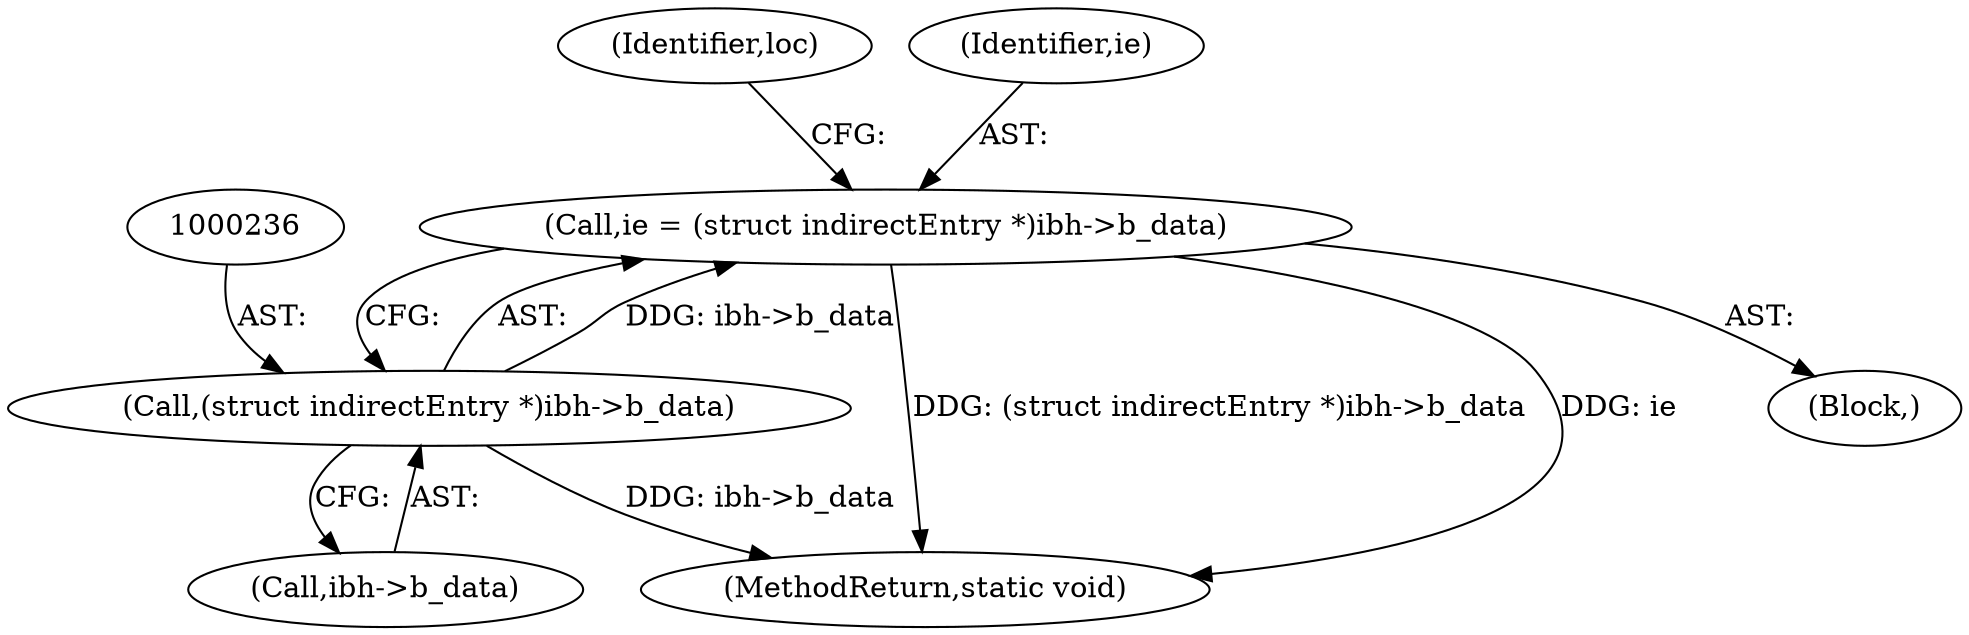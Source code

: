digraph "0_linux_c03aa9f6e1f938618e6db2e23afef0574efeeb65@pointer" {
"1000233" [label="(Call,ie = (struct indirectEntry *)ibh->b_data)"];
"1000235" [label="(Call,(struct indirectEntry *)ibh->b_data)"];
"1000235" [label="(Call,(struct indirectEntry *)ibh->b_data)"];
"1000241" [label="(Identifier,loc)"];
"1000237" [label="(Call,ibh->b_data)"];
"1001145" [label="(MethodReturn,static void)"];
"1000234" [label="(Identifier,ie)"];
"1000233" [label="(Call,ie = (struct indirectEntry *)ibh->b_data)"];
"1000230" [label="(Block,)"];
"1000233" -> "1000230"  [label="AST: "];
"1000233" -> "1000235"  [label="CFG: "];
"1000234" -> "1000233"  [label="AST: "];
"1000235" -> "1000233"  [label="AST: "];
"1000241" -> "1000233"  [label="CFG: "];
"1000233" -> "1001145"  [label="DDG: (struct indirectEntry *)ibh->b_data"];
"1000233" -> "1001145"  [label="DDG: ie"];
"1000235" -> "1000233"  [label="DDG: ibh->b_data"];
"1000235" -> "1000237"  [label="CFG: "];
"1000236" -> "1000235"  [label="AST: "];
"1000237" -> "1000235"  [label="AST: "];
"1000235" -> "1001145"  [label="DDG: ibh->b_data"];
}
